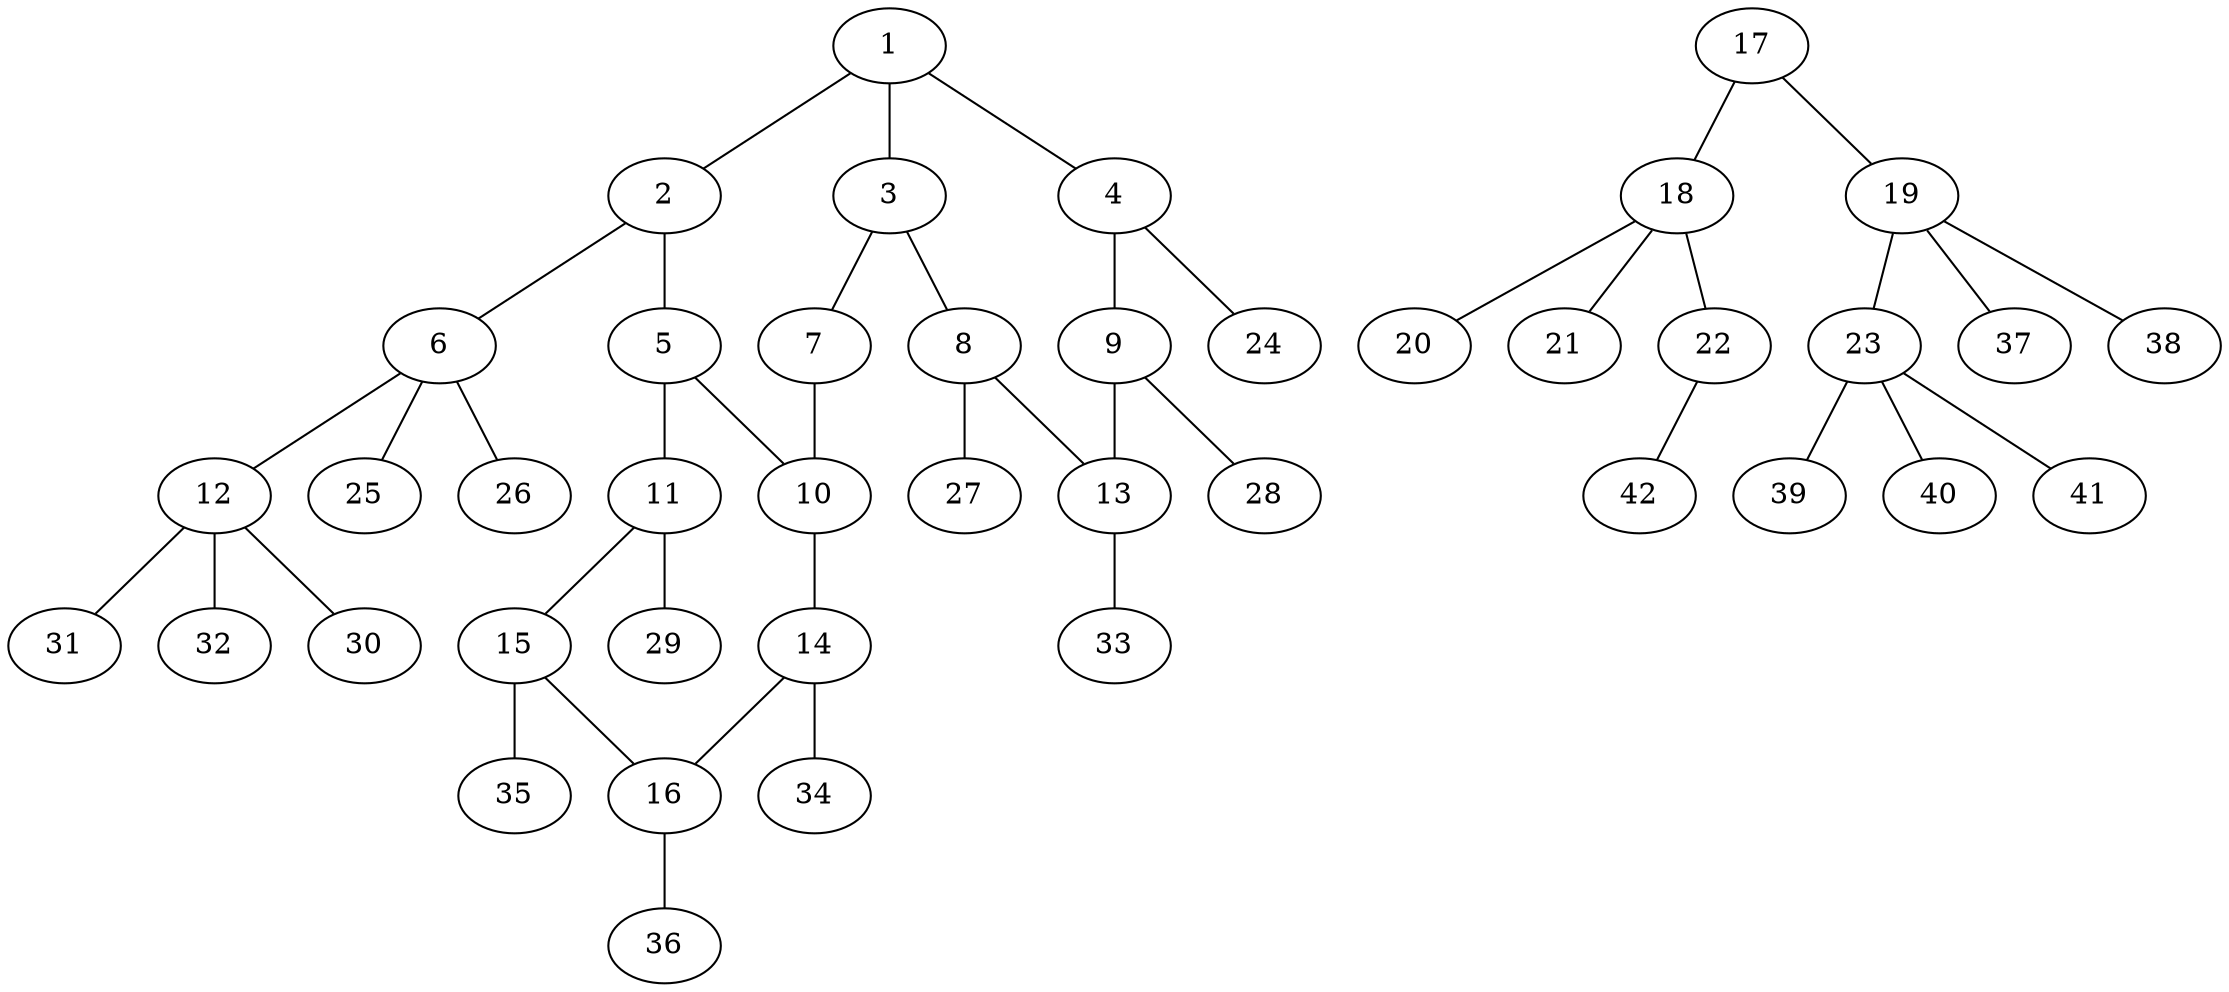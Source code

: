 graph molecule_4172 {
	1	 [chem=C];
	2	 [chem=N];
	1 -- 2	 [valence=2];
	3	 [chem=C];
	1 -- 3	 [valence=1];
	4	 [chem=C];
	1 -- 4	 [valence=1];
	5	 [chem=C];
	2 -- 5	 [valence=1];
	6	 [chem=C];
	2 -- 6	 [valence=1];
	7	 [chem=N];
	3 -- 7	 [valence=2];
	8	 [chem=C];
	3 -- 8	 [valence=1];
	9	 [chem=C];
	4 -- 9	 [valence=2];
	24	 [chem=H];
	4 -- 24	 [valence=1];
	10	 [chem=C];
	5 -- 10	 [valence=1];
	11	 [chem=C];
	5 -- 11	 [valence=2];
	12	 [chem=C];
	6 -- 12	 [valence=1];
	25	 [chem=H];
	6 -- 25	 [valence=1];
	26	 [chem=H];
	6 -- 26	 [valence=1];
	7 -- 10	 [valence=1];
	13	 [chem=C];
	8 -- 13	 [valence=2];
	27	 [chem=H];
	8 -- 27	 [valence=1];
	9 -- 13	 [valence=1];
	28	 [chem=H];
	9 -- 28	 [valence=1];
	14	 [chem=C];
	10 -- 14	 [valence=2];
	15	 [chem=C];
	11 -- 15	 [valence=1];
	29	 [chem=H];
	11 -- 29	 [valence=1];
	30	 [chem=H];
	12 -- 30	 [valence=1];
	31	 [chem=H];
	12 -- 31	 [valence=1];
	32	 [chem=H];
	12 -- 32	 [valence=1];
	33	 [chem=H];
	13 -- 33	 [valence=1];
	16	 [chem=C];
	14 -- 16	 [valence=1];
	34	 [chem=H];
	14 -- 34	 [valence=1];
	15 -- 16	 [valence=2];
	35	 [chem=H];
	15 -- 35	 [valence=1];
	36	 [chem=H];
	16 -- 36	 [valence=1];
	17	 [chem=O];
	18	 [chem=S];
	17 -- 18	 [valence=1];
	19	 [chem=C];
	17 -- 19	 [valence=1];
	20	 [chem=O];
	18 -- 20	 [valence=2];
	21	 [chem=O];
	18 -- 21	 [valence=2];
	22	 [chem=O];
	18 -- 22	 [valence=1];
	23	 [chem=C];
	19 -- 23	 [valence=1];
	37	 [chem=H];
	19 -- 37	 [valence=1];
	38	 [chem=H];
	19 -- 38	 [valence=1];
	42	 [chem=H];
	22 -- 42	 [valence=1];
	39	 [chem=H];
	23 -- 39	 [valence=1];
	40	 [chem=H];
	23 -- 40	 [valence=1];
	41	 [chem=H];
	23 -- 41	 [valence=1];
}
